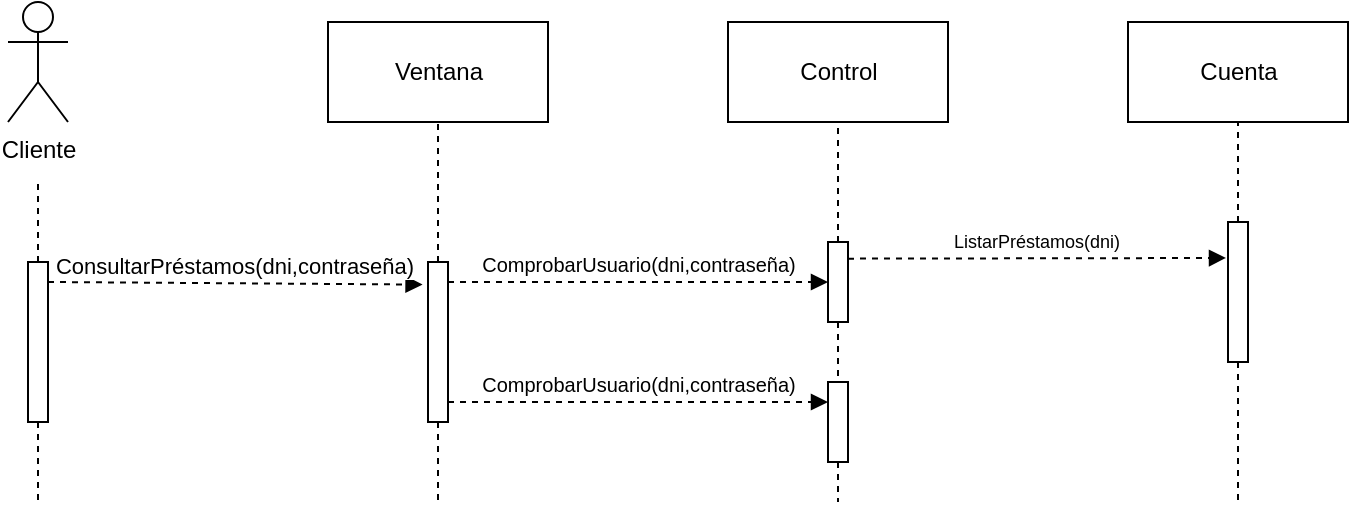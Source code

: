 <mxfile version="19.0.2" type="device"><diagram id="93rJEKlaeXni9f1vIWX1" name="Página-1"><mxGraphModel dx="722" dy="865" grid="1" gridSize="10" guides="1" tooltips="1" connect="1" arrows="1" fold="1" page="1" pageScale="1" pageWidth="827" pageHeight="1169" math="0" shadow="0"><root><mxCell id="0"/><mxCell id="1" parent="0"/><mxCell id="GdlOtybGZKKXIIAE6fGL-1" value="Cliente" style="shape=umlActor;verticalLabelPosition=bottom;verticalAlign=top;html=1;" parent="1" vertex="1"><mxGeometry x="40" y="230" width="30" height="60" as="geometry"/></mxCell><mxCell id="GdlOtybGZKKXIIAE6fGL-2" value="Ventana" style="html=1;" parent="1" vertex="1"><mxGeometry x="200" y="240" width="110" height="50" as="geometry"/></mxCell><mxCell id="GdlOtybGZKKXIIAE6fGL-3" value="Control" style="html=1;" parent="1" vertex="1"><mxGeometry x="400" y="240" width="110" height="50" as="geometry"/></mxCell><mxCell id="GdlOtybGZKKXIIAE6fGL-4" value="Cuenta" style="html=1;" parent="1" vertex="1"><mxGeometry x="600" y="240" width="110" height="50" as="geometry"/></mxCell><mxCell id="GdlOtybGZKKXIIAE6fGL-5" style="edgeStyle=orthogonalEdgeStyle;rounded=0;orthogonalLoop=1;jettySize=auto;html=1;dashed=1;endArrow=none;endFill=0;" parent="1" source="GdlOtybGZKKXIIAE6fGL-7" edge="1"><mxGeometry relative="1" as="geometry"><mxPoint x="55" y="480" as="targetPoint"/></mxGeometry></mxCell><mxCell id="GdlOtybGZKKXIIAE6fGL-6" style="edgeStyle=orthogonalEdgeStyle;rounded=0;orthogonalLoop=1;jettySize=auto;html=1;dashed=1;endArrow=none;endFill=0;" parent="1" source="GdlOtybGZKKXIIAE6fGL-7" edge="1"><mxGeometry relative="1" as="geometry"><mxPoint x="55" y="320" as="targetPoint"/></mxGeometry></mxCell><mxCell id="GdlOtybGZKKXIIAE6fGL-7" value="" style="html=1;points=[];perimeter=orthogonalPerimeter;" parent="1" vertex="1"><mxGeometry x="50" y="360" width="10" height="80" as="geometry"/></mxCell><mxCell id="GdlOtybGZKKXIIAE6fGL-8" style="edgeStyle=orthogonalEdgeStyle;rounded=0;orthogonalLoop=1;jettySize=auto;html=1;entryX=0.5;entryY=1;entryDx=0;entryDy=0;dashed=1;endArrow=none;endFill=0;" parent="1" source="GdlOtybGZKKXIIAE6fGL-10" target="GdlOtybGZKKXIIAE6fGL-2" edge="1"><mxGeometry relative="1" as="geometry"/></mxCell><mxCell id="GdlOtybGZKKXIIAE6fGL-9" style="edgeStyle=orthogonalEdgeStyle;rounded=0;orthogonalLoop=1;jettySize=auto;html=1;dashed=1;fontSize=9;endArrow=none;endFill=0;" parent="1" source="GdlOtybGZKKXIIAE6fGL-10" edge="1"><mxGeometry relative="1" as="geometry"><mxPoint x="255" y="480" as="targetPoint"/></mxGeometry></mxCell><mxCell id="GdlOtybGZKKXIIAE6fGL-10" value="" style="html=1;points=[];perimeter=orthogonalPerimeter;" parent="1" vertex="1"><mxGeometry x="250" y="360" width="10" height="80" as="geometry"/></mxCell><mxCell id="GdlOtybGZKKXIIAE6fGL-11" style="edgeStyle=orthogonalEdgeStyle;rounded=0;orthogonalLoop=1;jettySize=auto;html=1;dashed=1;endArrow=none;endFill=0;" parent="1" source="GdlOtybGZKKXIIAE6fGL-13" target="GdlOtybGZKKXIIAE6fGL-3" edge="1"><mxGeometry relative="1" as="geometry"/></mxCell><mxCell id="GdlOtybGZKKXIIAE6fGL-12" style="edgeStyle=orthogonalEdgeStyle;rounded=0;orthogonalLoop=1;jettySize=auto;html=1;dashed=1;fontSize=9;endArrow=none;endFill=0;" parent="1" source="GdlOtybGZKKXIIAE6fGL-13" edge="1"><mxGeometry relative="1" as="geometry"><mxPoint x="455" y="420" as="targetPoint"/></mxGeometry></mxCell><mxCell id="GdlOtybGZKKXIIAE6fGL-13" value="" style="html=1;points=[];perimeter=orthogonalPerimeter;" parent="1" vertex="1"><mxGeometry x="450" y="350" width="10" height="40" as="geometry"/></mxCell><mxCell id="GdlOtybGZKKXIIAE6fGL-14" style="edgeStyle=orthogonalEdgeStyle;rounded=0;orthogonalLoop=1;jettySize=auto;html=1;dashed=1;fontSize=9;endArrow=none;endFill=0;" parent="1" target="GdlOtybGZKKXIIAE6fGL-20" edge="1"><mxGeometry relative="1" as="geometry"><mxPoint x="655" y="360" as="sourcePoint"/></mxGeometry></mxCell><mxCell id="GdlOtybGZKKXIIAE6fGL-15" value="ConsultarPréstamos(dni,contraseña)" style="html=1;verticalAlign=bottom;endArrow=block;rounded=0;dashed=1;entryX=-0.272;entryY=0.141;entryDx=0;entryDy=0;entryPerimeter=0;" parent="1" target="GdlOtybGZKKXIIAE6fGL-10" edge="1"><mxGeometry width="80" relative="1" as="geometry"><mxPoint x="60" y="370" as="sourcePoint"/><mxPoint x="140" y="370" as="targetPoint"/></mxGeometry></mxCell><mxCell id="GdlOtybGZKKXIIAE6fGL-16" value="&lt;font size=&quot;1&quot;&gt;ComprobarUsuario(dni,contraseña)&lt;/font&gt;" style="html=1;verticalAlign=bottom;endArrow=block;rounded=0;dashed=1;" parent="1" edge="1"><mxGeometry width="80" relative="1" as="geometry"><mxPoint x="260" y="370" as="sourcePoint"/><mxPoint x="450" y="370" as="targetPoint"/></mxGeometry></mxCell><mxCell id="GdlOtybGZKKXIIAE6fGL-17" value="ListarPréstamos(dni)" style="html=1;verticalAlign=bottom;endArrow=block;rounded=0;dashed=1;fontSize=9;exitX=1;exitY=0.208;exitDx=0;exitDy=0;exitPerimeter=0;entryX=-0.1;entryY=0.257;entryDx=0;entryDy=0;entryPerimeter=0;" parent="1" source="GdlOtybGZKKXIIAE6fGL-13" target="GdlOtybGZKKXIIAE6fGL-20" edge="1"><mxGeometry width="80" relative="1" as="geometry"><mxPoint x="460" y="350" as="sourcePoint"/><mxPoint x="650" y="352" as="targetPoint"/></mxGeometry></mxCell><mxCell id="GdlOtybGZKKXIIAE6fGL-18" style="edgeStyle=orthogonalEdgeStyle;rounded=0;orthogonalLoop=1;jettySize=auto;html=1;dashed=1;fontSize=9;endArrow=none;endFill=0;" parent="1" source="GdlOtybGZKKXIIAE6fGL-20" edge="1"><mxGeometry relative="1" as="geometry"><mxPoint x="655" y="480" as="targetPoint"/></mxGeometry></mxCell><mxCell id="GdlOtybGZKKXIIAE6fGL-19" style="edgeStyle=orthogonalEdgeStyle;rounded=0;orthogonalLoop=1;jettySize=auto;html=1;endArrow=none;endFill=0;dashed=1;" parent="1" source="GdlOtybGZKKXIIAE6fGL-20" target="GdlOtybGZKKXIIAE6fGL-4" edge="1"><mxGeometry relative="1" as="geometry"/></mxCell><mxCell id="GdlOtybGZKKXIIAE6fGL-20" value="" style="html=1;points=[];perimeter=orthogonalPerimeter;" parent="1" vertex="1"><mxGeometry x="650" y="340" width="10" height="70" as="geometry"/></mxCell><mxCell id="dElTL7j1h30ZTlIUrqRl-2" style="edgeStyle=orthogonalEdgeStyle;rounded=0;orthogonalLoop=1;jettySize=auto;html=1;endArrow=none;endFill=0;dashed=1;" parent="1" source="dElTL7j1h30ZTlIUrqRl-1" edge="1"><mxGeometry relative="1" as="geometry"><mxPoint x="455" y="480" as="targetPoint"/></mxGeometry></mxCell><mxCell id="dElTL7j1h30ZTlIUrqRl-1" value="" style="html=1;points=[];perimeter=orthogonalPerimeter;" parent="1" vertex="1"><mxGeometry x="450" y="420" width="10" height="40" as="geometry"/></mxCell><mxCell id="dElTL7j1h30ZTlIUrqRl-3" value="&lt;font size=&quot;1&quot;&gt;ComprobarUsuario(dni,contraseña)&lt;/font&gt;" style="html=1;verticalAlign=bottom;endArrow=block;rounded=0;dashed=1;" parent="1" edge="1"><mxGeometry width="80" relative="1" as="geometry"><mxPoint x="260" y="430" as="sourcePoint"/><mxPoint x="450" y="430" as="targetPoint"/></mxGeometry></mxCell></root></mxGraphModel></diagram></mxfile>